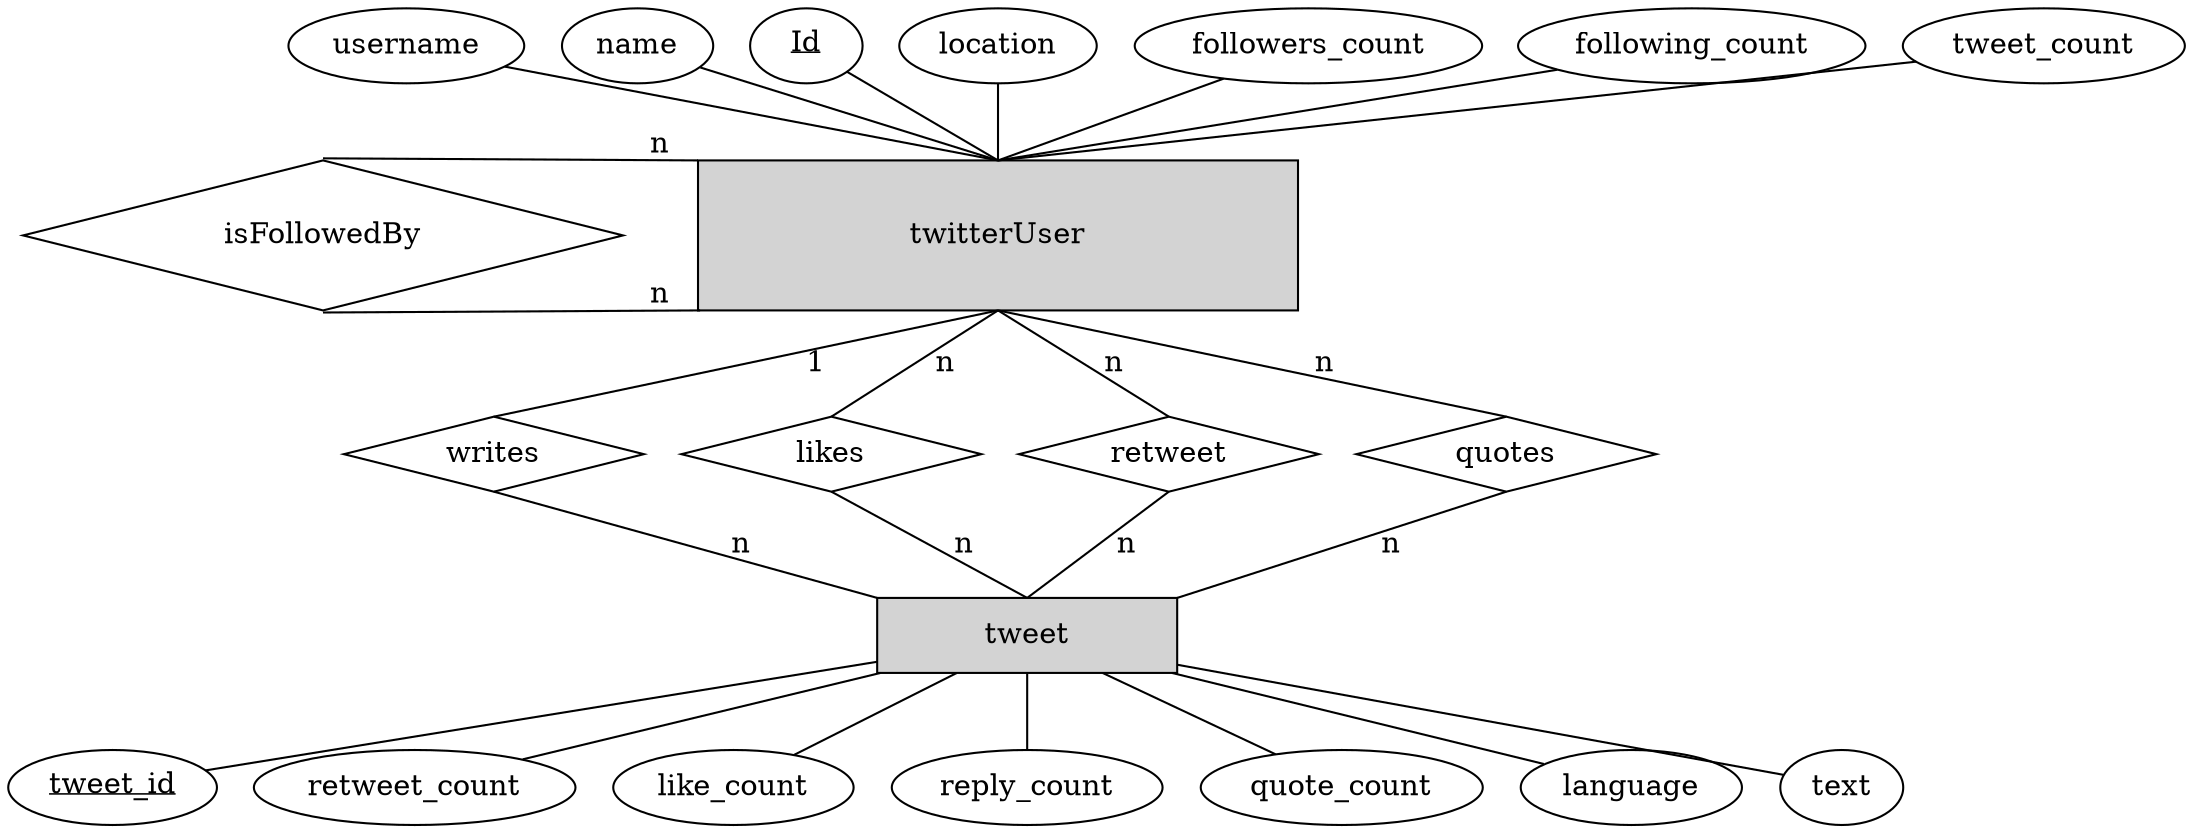 graph ER{
      splines = false;
      /* Entities */
      user  [shape=rectangle, style="filled,solid", label="twitterUser",
	  width=4, height=1];
      tweet [shape=rectangle, style="filled,solid", label="tweet", width=2];

      /* Relationship */
      writes       [shape=diamond, width=2];
      isFollowedBy [shape=diamond, width=4, height=1];
      likes        [shape=diamond, width=2];
      rt           [shape=diamond, width=2, label="retweet"];
      quotes       [shape=diamond, width=2];

      /* Atributes */

      /* user's atributes */
      username          [shape=ellipse, label="username"]; /* The @name */
      name 				[shape=ellipse, label="name"]; /* The @name */
      userId     		[shape=ellipse, label=<<u>Id</u>>];
      location     		[shape=ellipse, label=location];
      followersCount    [shape=ellipse, label=followers_count];
      followingCount    [shape=ellipse, label=following_count];
      tweetCount     	[shape=ellipse, label=tweet_count];


      /* tweets' atributes */
      tweetId      [shape=ellipse, label=<<u>tweet_id</u>>];
      retweetCount [shape=ellipse, label=retweet_count];
      likeCount    [shape=ellipse, label=like_count];
      replyCount   [shape=ellipse, label=reply_count];
      quoteCount   [shape=ellipse, label=quote_count];
	  language     [shape=ellipse, label=language];
	  text         [shape=ellipse, label=text];

      /* Diagram */

      
	  username      	-- user:n;
      name 			    -- user:n;
      userId     	    -- user:n;
      location     	    -- user:n;
      followersCount    -- user:n;
      followingCount    -- user:n;
      tweetCount        -- user:n;

      isFollowedBy:s -- user:sw [label=n];
      isFollowedBy:n -- user:nw [label=n];


      user:s -- writes:n [label=1];
      user:s  -- likes:n  [label=n];
      user:s  -- quotes:n  [label=n];
      user:s -- rt:n     [label=n];

      writes:s  -- tweet:nw [label=n];
      likes:s   -- tweet:n  [label=n];
      quotes:s  -- tweet:ne  [label=n];
      rt:s      -- tweet:n [label=n];

      tweet -- {tweetId, retweetCount, likeCount, replyCount, quoteCount,
	  language, text};

	  {rank = same; isFollowedBy; user;}

}
